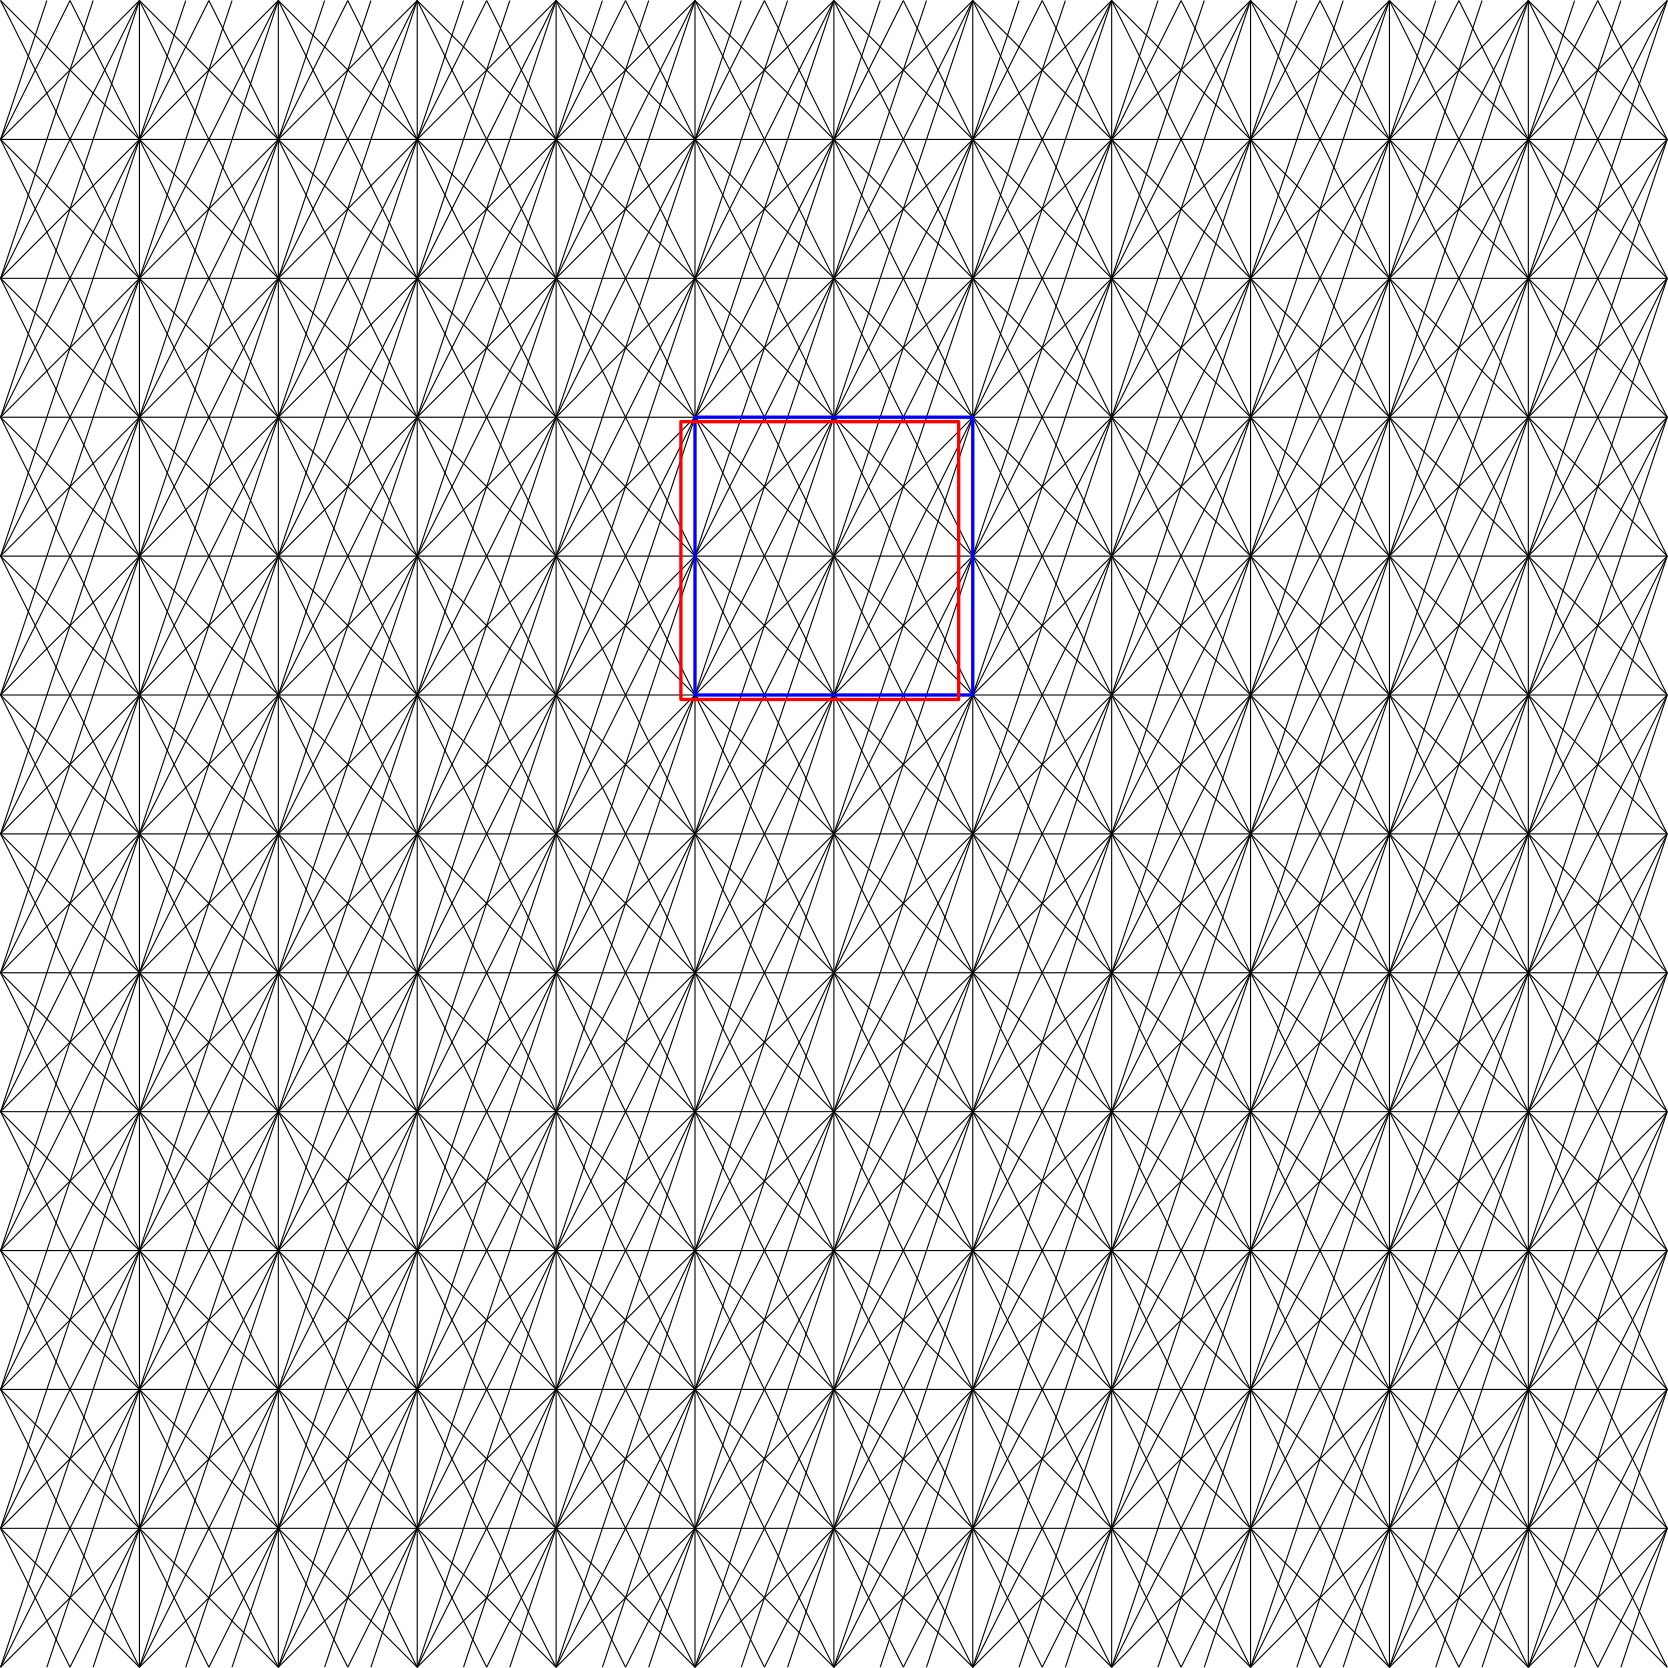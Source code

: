 <?xml version="1.0"?>
<!DOCTYPE ipe SYSTEM "ipe.dtd">
<ipe version="70218" creator="Ipe 7.2.26">
<info created="D:20240203125927" modified="D:20240214010306"/>
<ipestyle name="basic">
<symbol name="arrow/arc(spx)">
<path stroke="sym-stroke" fill="sym-stroke" pen="sym-pen">
0 0 m
-1 0.333 l
-1 -0.333 l
h
</path>
</symbol>
<symbol name="arrow/farc(spx)">
<path stroke="sym-stroke" fill="white" pen="sym-pen">
0 0 m
-1 0.333 l
-1 -0.333 l
h
</path>
</symbol>
<symbol name="arrow/ptarc(spx)">
<path stroke="sym-stroke" fill="sym-stroke" pen="sym-pen">
0 0 m
-1 0.333 l
-0.8 0 l
-1 -0.333 l
h
</path>
</symbol>
<symbol name="arrow/fptarc(spx)">
<path stroke="sym-stroke" fill="white" pen="sym-pen">
0 0 m
-1 0.333 l
-0.8 0 l
-1 -0.333 l
h
</path>
</symbol>
<symbol name="mark/circle(sx)" transformations="translations">
<path fill="sym-stroke">
0.6 0 0 0.6 0 0 e
0.4 0 0 0.4 0 0 e
</path>
</symbol>
<symbol name="mark/disk(sx)" transformations="translations">
<path fill="sym-stroke">
0.6 0 0 0.6 0 0 e
</path>
</symbol>
<symbol name="mark/fdisk(sfx)" transformations="translations">
<group>
<path fill="sym-fill">
0.5 0 0 0.5 0 0 e
</path>
<path fill="sym-stroke" fillrule="eofill">
0.6 0 0 0.6 0 0 e
0.4 0 0 0.4 0 0 e
</path>
</group>
</symbol>
<symbol name="mark/box(sx)" transformations="translations">
<path fill="sym-stroke" fillrule="eofill">
-0.6 -0.6 m
0.6 -0.6 l
0.6 0.6 l
-0.6 0.6 l
h
-0.4 -0.4 m
0.4 -0.4 l
0.4 0.4 l
-0.4 0.4 l
h
</path>
</symbol>
<symbol name="mark/square(sx)" transformations="translations">
<path fill="sym-stroke">
-0.6 -0.6 m
0.6 -0.6 l
0.6 0.6 l
-0.6 0.6 l
h
</path>
</symbol>
<symbol name="mark/fsquare(sfx)" transformations="translations">
<group>
<path fill="sym-fill">
-0.5 -0.5 m
0.5 -0.5 l
0.5 0.5 l
-0.5 0.5 l
h
</path>
<path fill="sym-stroke" fillrule="eofill">
-0.6 -0.6 m
0.6 -0.6 l
0.6 0.6 l
-0.6 0.6 l
h
-0.4 -0.4 m
0.4 -0.4 l
0.4 0.4 l
-0.4 0.4 l
h
</path>
</group>
</symbol>
<symbol name="mark/cross(sx)" transformations="translations">
<group>
<path fill="sym-stroke">
-0.43 -0.57 m
0.57 0.43 l
0.43 0.57 l
-0.57 -0.43 l
h
</path>
<path fill="sym-stroke">
-0.43 0.57 m
0.57 -0.43 l
0.43 -0.57 l
-0.57 0.43 l
h
</path>
</group>
</symbol>
<symbol name="arrow/fnormal(spx)">
<path stroke="sym-stroke" fill="white" pen="sym-pen">
0 0 m
-1 0.333 l
-1 -0.333 l
h
</path>
</symbol>
<symbol name="arrow/pointed(spx)">
<path stroke="sym-stroke" fill="sym-stroke" pen="sym-pen">
0 0 m
-1 0.333 l
-0.8 0 l
-1 -0.333 l
h
</path>
</symbol>
<symbol name="arrow/fpointed(spx)">
<path stroke="sym-stroke" fill="white" pen="sym-pen">
0 0 m
-1 0.333 l
-0.8 0 l
-1 -0.333 l
h
</path>
</symbol>
<symbol name="arrow/linear(spx)">
<path stroke="sym-stroke" pen="sym-pen">
-1 0.333 m
0 0 l
-1 -0.333 l
</path>
</symbol>
<symbol name="arrow/fdouble(spx)">
<path stroke="sym-stroke" fill="white" pen="sym-pen">
0 0 m
-1 0.333 l
-1 -0.333 l
h
-1 0 m
-2 0.333 l
-2 -0.333 l
h
</path>
</symbol>
<symbol name="arrow/double(spx)">
<path stroke="sym-stroke" fill="sym-stroke" pen="sym-pen">
0 0 m
-1 0.333 l
-1 -0.333 l
h
-1 0 m
-2 0.333 l
-2 -0.333 l
h
</path>
</symbol>
<symbol name="arrow/mid-normal(spx)">
<path stroke="sym-stroke" fill="sym-stroke" pen="sym-pen">
0.5 0 m
-0.5 0.333 l
-0.5 -0.333 l
h
</path>
</symbol>
<symbol name="arrow/mid-fnormal(spx)">
<path stroke="sym-stroke" fill="white" pen="sym-pen">
0.5 0 m
-0.5 0.333 l
-0.5 -0.333 l
h
</path>
</symbol>
<symbol name="arrow/mid-pointed(spx)">
<path stroke="sym-stroke" fill="sym-stroke" pen="sym-pen">
0.5 0 m
-0.5 0.333 l
-0.3 0 l
-0.5 -0.333 l
h
</path>
</symbol>
<symbol name="arrow/mid-fpointed(spx)">
<path stroke="sym-stroke" fill="white" pen="sym-pen">
0.5 0 m
-0.5 0.333 l
-0.3 0 l
-0.5 -0.333 l
h
</path>
</symbol>
<symbol name="arrow/mid-double(spx)">
<path stroke="sym-stroke" fill="sym-stroke" pen="sym-pen">
1 0 m
0 0.333 l
0 -0.333 l
h
0 0 m
-1 0.333 l
-1 -0.333 l
h
</path>
</symbol>
<symbol name="arrow/mid-fdouble(spx)">
<path stroke="sym-stroke" fill="white" pen="sym-pen">
1 0 m
0 0.333 l
0 -0.333 l
h
0 0 m
-1 0.333 l
-1 -0.333 l
h
</path>
</symbol>
<anglesize name="22.5 deg" value="22.5"/>
<anglesize name="30 deg" value="30"/>
<anglesize name="45 deg" value="45"/>
<anglesize name="60 deg" value="60"/>
<anglesize name="90 deg" value="90"/>
<arrowsize name="large" value="10"/>
<arrowsize name="small" value="5"/>
<arrowsize name="tiny" value="3"/>
<color name="blue" value="0 0 1"/>
<color name="brown" value="0.647 0.165 0.165"/>
<color name="darkblue" value="0 0 0.545"/>
<color name="darkcyan" value="0 0.545 0.545"/>
<color name="darkgray" value="0.663"/>
<color name="darkgreen" value="0 0.392 0"/>
<color name="darkmagenta" value="0.545 0 0.545"/>
<color name="darkorange" value="1 0.549 0"/>
<color name="darkred" value="0.545 0 0"/>
<color name="gold" value="1 0.843 0"/>
<color name="gray" value="0.745"/>
<color name="green" value="0 1 0"/>
<color name="lightblue" value="0.678 0.847 0.902"/>
<color name="lightcyan" value="0.878 1 1"/>
<color name="lightgray" value="0.827"/>
<color name="lightgreen" value="0.565 0.933 0.565"/>
<color name="lightyellow" value="1 1 0.878"/>
<color name="navy" value="0 0 0.502"/>
<color name="orange" value="1 0.647 0"/>
<color name="pink" value="1 0.753 0.796"/>
<color name="purple" value="0.627 0.125 0.941"/>
<color name="red" value="1 0 0"/>
<color name="seagreen" value="0.18 0.545 0.341"/>
<color name="turquoise" value="0.251 0.878 0.816"/>
<color name="violet" value="0.933 0.51 0.933"/>
<color name="yellow" value="1 1 0"/>
<dashstyle name="dash dot dotted" value="[4 2 1 2 1 2] 0"/>
<dashstyle name="dash dotted" value="[4 2 1 2] 0"/>
<dashstyle name="dashed" value="[4] 0"/>
<dashstyle name="dotted" value="[1 3] 0"/>
<gridsize name="10 pts (~3.5 mm)" value="10"/>
<gridsize name="14 pts (~5 mm)" value="14"/>
<gridsize name="16 pts (~6 mm)" value="16"/>
<gridsize name="20 pts (~7 mm)" value="20"/>
<gridsize name="28 pts (~10 mm)" value="28"/>
<gridsize name="32 pts (~12 mm)" value="32"/>
<gridsize name="4 pts" value="4"/>
<gridsize name="56 pts (~20 mm)" value="56"/>
<gridsize name="8 pts (~3 mm)" value="8"/>
<opacity name="10%" value="0.1"/>
<opacity name="30%" value="0.3"/>
<opacity name="50%" value="0.5"/>
<opacity name="75%" value="0.75"/>
<pen name="fat" value="1.2"/>
<pen name="heavier" value="0.8"/>
<pen name="ultrafat" value="2"/>
<symbolsize name="large" value="5"/>
<symbolsize name="small" value="2"/>
<symbolsize name="tiny" value="1.1"/>
<textsize name="Huge" value="\Huge"/>
<textsize name="LARGE" value="\LARGE"/>
<textsize name="Large" value="\Large"/>
<textsize name="footnote" value="\footnotesize"/>
<textsize name="huge" value="\huge"/>
<textsize name="large" value="\large"/>
<textsize name="script" value="\scriptsize"/>
<textsize name="small" value="\small"/>
<textsize name="tiny" value="\tiny"/>
<textstyle name="center" begin="\begin{center}" end="\end{center}"/>
<textstyle name="item" begin="\begin{itemize}\item{}" end="\end{itemize}"/>
<textstyle name="itemize" begin="\begin{itemize}" end="\end{itemize}"/>
<preamble>area = 1/35</preamble>
<layout paper="600 600" origin="0 0" frame="600 600"/>
<tiling name="falling" angle="-60" step="4" width="1"/>
<tiling name="rising" angle="30" step="4" width="1"/>
</ipestyle>
<page>
<layer name="bundle_0"/>
<layer name="bundle_1"/>
<layer name="bundle_2"/>
<layer name="bundle_3"/>
<layer name="bundle_4"/>
<layer name="bundle_5"/>
<layer name="bundle_6"/>
<view layers="bundle_0 bundle_1 bundle_2 bundle_3 bundle_4 bundle_5 bundle_6" active="bundle_0"/>
<path layer="bundle_0" stroke="0">
0 50 m
25 0 l
</path>
<path stroke="0">
0 100 m
50 0 l
</path>
<path stroke="0">
0 150 m
75 0 l
</path>
<path stroke="0">
0 200 m
100 0 l
</path>
<path stroke="0">
0 250 m
125 0 l
</path>
<path stroke="0">
0 300 m
150 0 l
</path>
<path stroke="0">
0 350 m
175 0 l
</path>
<path stroke="0">
0 400 m
200 0 l
</path>
<path stroke="0">
0 450 m
225 0 l
</path>
<path stroke="0">
0 500 m
250 0 l
</path>
<path stroke="0">
0 550 m
275 0 l
</path>
<path stroke="0">
0 600 m
300 0 l
</path>
<path stroke="0">
25 600 m
325 0 l
</path>
<path stroke="0">
50 600 m
350 0 l
</path>
<path stroke="0">
75 600 m
375 0 l
</path>
<path stroke="0">
100 600 m
400 0 l
</path>
<path stroke="0">
125 600 m
425 0 l
</path>
<path stroke="0">
150 600 m
450 0 l
</path>
<path stroke="0">
175 600 m
475 0 l
</path>
<path stroke="0">
200 600 m
500 0 l
</path>
<path stroke="0">
225 600 m
525 0 l
</path>
<path stroke="0">
250 600 m
550 0 l
</path>
<path stroke="0">
275 600 m
575 0 l
</path>
<path stroke="0">
300 600 m
600 0 l
</path>
<path stroke="0">
325 600 m
600 50 l
</path>
<path stroke="0">
350 600 m
600 100 l
</path>
<path stroke="0">
375 600 m
600 150 l
</path>
<path stroke="0">
400 600 m
600 200 l
</path>
<path stroke="0">
425 600 m
600 250 l
</path>
<path stroke="0">
450 600 m
600 300 l
</path>
<path stroke="0">
475 600 m
600 350 l
</path>
<path stroke="0">
500 600 m
600 400 l
</path>
<path stroke="0">
525 600 m
600 450 l
</path>
<path stroke="0">
550 600 m
600 500 l
</path>
<path stroke="0">
575 600 m
600 550 l
</path>
<path layer="bundle_1" stroke="0">
0 50 m
50 0 l
</path>
<path stroke="0">
0 100 m
100 0 l
</path>
<path stroke="0">
0 150 m
150 0 l
</path>
<path stroke="0">
0 200 m
200 0 l
</path>
<path stroke="0">
0 250 m
250 0 l
</path>
<path stroke="0">
0 300 m
300 0 l
</path>
<path stroke="0">
0 350 m
350 0 l
</path>
<path stroke="0">
0 400 m
400 0 l
</path>
<path stroke="0">
0 450 m
450 0 l
</path>
<path stroke="0">
0 500 m
500 0 l
</path>
<path stroke="0">
0 550 m
550 0 l
</path>
<path stroke="0">
0 600 m
600 0 l
</path>
<path stroke="0">
50 600 m
600 50 l
</path>
<path stroke="0">
100 600 m
600 100 l
</path>
<path stroke="0">
150 600 m
600 150 l
</path>
<path stroke="0">
200 600 m
600 200 l
</path>
<path stroke="0">
250 600 m
600 250 l
</path>
<path stroke="0">
300 600 m
600 300 l
</path>
<path stroke="0">
350 600 m
600 350 l
</path>
<path stroke="0">
400 600 m
600 400 l
</path>
<path stroke="0">
450 600 m
600 450 l
</path>
<path stroke="0">
500 600 m
600 500 l
</path>
<path stroke="0">
550 600 m
600 550 l
</path>
<path layer="bundle_2" stroke="0">
0 50 m
600 50 l
</path>
<path stroke="0">
0 100 m
600 100 l
</path>
<path stroke="0">
0 150 m
600 150 l
</path>
<path stroke="0">
0 200 m
600 200 l
</path>
<path stroke="0">
0 250 m
600 250 l
</path>
<path stroke="0">
0 300 m
600 300 l
</path>
<path stroke="0">
0 350 m
600 350 l
</path>
<path stroke="0">
0 400 m
600 400 l
</path>
<path stroke="0">
0 450 m
600 450 l
</path>
<path stroke="0">
0 500 m
600 500 l
</path>
<path stroke="0">
0 550 m
600 550 l
</path>
<path layer="bundle_3" stroke="0">
550 0 m
600 50 l
</path>
<path stroke="0">
500 0 m
600 100 l
</path>
<path stroke="0">
450 0 m
600 150 l
</path>
<path stroke="0">
400 0 m
600 200 l
</path>
<path stroke="0">
350 0 m
600 250 l
</path>
<path stroke="0">
300 0 m
600 300 l
</path>
<path stroke="0">
250 0 m
600 350 l
</path>
<path stroke="0">
200 0 m
600 400 l
</path>
<path stroke="0">
150 0 m
600 450 l
</path>
<path stroke="0">
100 0 m
600 500 l
</path>
<path stroke="0">
50 0 m
600 550 l
</path>
<path stroke="0">
0 0 m
600 600 l
</path>
<path stroke="0">
0 50 m
550 600 l
</path>
<path stroke="0">
0 100 m
500 600 l
</path>
<path stroke="0">
0 150 m
450 600 l
</path>
<path stroke="0">
0 200 m
400 600 l
</path>
<path stroke="0">
0 250 m
350 600 l
</path>
<path stroke="0">
0 300 m
300 600 l
</path>
<path stroke="0">
0 350 m
250 600 l
</path>
<path stroke="0">
0 400 m
200 600 l
</path>
<path stroke="0">
0 450 m
150 600 l
</path>
<path stroke="0">
0 500 m
100 600 l
</path>
<path stroke="0">
0 550 m
50 600 l
</path>
<path layer="bundle_4" stroke="0">
575 0 m
600 50 l
</path>
<path stroke="0">
550 0 m
600 100 l
</path>
<path stroke="0">
525 0 m
600 150 l
</path>
<path stroke="0">
500 0 m
600 200 l
</path>
<path stroke="0">
475 0 m
600 250 l
</path>
<path stroke="0">
450 0 m
600 300 l
</path>
<path stroke="0">
425 0 m
600 350 l
</path>
<path stroke="0">
400 0 m
600 400 l
</path>
<path stroke="0">
375 0 m
600 450 l
</path>
<path stroke="0">
350 0 m
600 500 l
</path>
<path stroke="0">
325 0 m
600 550 l
</path>
<path stroke="0">
300 0 m
600 600 l
</path>
<path stroke="0">
275 0 m
575 600 l
</path>
<path stroke="0">
250 0 m
550 600 l
</path>
<path stroke="0">
225 0 m
525 600 l
</path>
<path stroke="0">
200 0 m
500 600 l
</path>
<path stroke="0">
175 0 m
475 600 l
</path>
<path stroke="0">
150 0 m
450 600 l
</path>
<path stroke="0">
125 0 m
425 600 l
</path>
<path stroke="0">
100 0 m
400 600 l
</path>
<path stroke="0">
75 0 m
375 600 l
</path>
<path stroke="0">
50 0 m
350 600 l
</path>
<path stroke="0">
25 0 m
325 600 l
</path>
<path stroke="0">
0 0 m
300 600 l
</path>
<path stroke="0">
0 50 m
275 600 l
</path>
<path stroke="0">
0 100 m
250 600 l
</path>
<path stroke="0">
0 150 m
225 600 l
</path>
<path stroke="0">
0 200 m
200 600 l
</path>
<path stroke="0">
0 250 m
175 600 l
</path>
<path stroke="0">
0 300 m
150 600 l
</path>
<path stroke="0">
0 350 m
125 600 l
</path>
<path stroke="0">
0 400 m
100 600 l
</path>
<path stroke="0">
0 450 m
75 600 l
</path>
<path stroke="0">
0 500 m
50 600 l
</path>
<path stroke="0">
0 550 m
25 600 l
</path>
<path layer="bundle_5" stroke="0">
583.333 0 m
600 50 l
</path>
<path stroke="0">
566.667 0 m
600 100 l
</path>
<path stroke="0">
550 0 m
600 150 l
</path>
<path stroke="0">
533.333 0 m
600 200 l
</path>
<path stroke="0">
516.667 0 m
600 250 l
</path>
<path stroke="0">
500 0 m
600 300 l
</path>
<path stroke="0">
483.333 0 m
600 350 l
</path>
<path stroke="0">
466.667 0 m
600 400 l
</path>
<path stroke="0">
450 0 m
600 450 l
</path>
<path stroke="0">
433.333 0 m
600 500 l
</path>
<path stroke="0">
416.667 0 m
600 550 l
</path>
<path stroke="0">
400 0 m
600 600 l
</path>
<path stroke="0">
383.333 0 m
583.333 600 l
</path>
<path stroke="0">
366.667 0 m
566.667 600 l
</path>
<path stroke="0">
350 0 m
550 600 l
</path>
<path stroke="0">
333.333 0 m
533.333 600 l
</path>
<path stroke="0">
316.667 0 m
516.667 600 l
</path>
<path stroke="0">
300 0 m
500 600 l
</path>
<path stroke="0">
283.333 0 m
483.333 600 l
</path>
<path stroke="0">
266.667 0 m
466.667 600 l
</path>
<path stroke="0">
250 0 m
450 600 l
</path>
<path stroke="0">
233.333 0 m
433.333 600 l
</path>
<path stroke="0">
216.667 0 m
416.667 600 l
</path>
<path stroke="0">
200 0 m
400 600 l
</path>
<path stroke="0">
183.333 0 m
383.333 600 l
</path>
<path stroke="0">
166.667 0 m
366.667 600 l
</path>
<path stroke="0">
150 0 m
350 600 l
</path>
<path stroke="0">
133.333 0 m
333.333 600 l
</path>
<path stroke="0">
116.667 0 m
316.667 600 l
</path>
<path stroke="0">
100 0 m
300 600 l
</path>
<path stroke="0">
83.3333 0 m
283.333 600 l
</path>
<path stroke="0">
66.6667 0 m
266.667 600 l
</path>
<path stroke="0">
50 0 m
250 600 l
</path>
<path stroke="0">
33.3333 0 m
233.333 600 l
</path>
<path stroke="0">
16.6667 0 m
216.667 600 l
</path>
<path stroke="0">
0 0 m
200 600 l
</path>
<path stroke="0">
0 50 m
183.333 600 l
</path>
<path stroke="0">
0 100 m
166.667 600 l
</path>
<path stroke="0">
0 150 m
150 600 l
</path>
<path stroke="0">
0 200 m
133.333 600 l
</path>
<path stroke="0">
0 250 m
116.667 600 l
</path>
<path stroke="0">
0 300 m
100 600 l
</path>
<path stroke="0">
0 350 m
83.3333 600 l
</path>
<path stroke="0">
0 400 m
66.6667 600 l
</path>
<path stroke="0">
0 450 m
50 600 l
</path>
<path stroke="0">
0 500 m
33.3333 600 l
</path>
<path stroke="0">
0 550 m
16.6667 600 l
</path>
<path layer="bundle_6" stroke="0">
50 0 m
50 600 l
</path>
<path stroke="0">
100 0 m
100 600 l
</path>
<path stroke="0">
150 0 m
150 600 l
</path>
<path stroke="0">
200 0 m
200 600 l
</path>
<path stroke="0">
250 0 m
250 600 l
</path>
<path stroke="0">
300 0 m
300 600 l
</path>
<path stroke="0">
350 0 m
350 600 l
</path>
<path stroke="0">
400 0 m
400 600 l
</path>
<path stroke="0">
450 0 m
450 600 l
</path>
<path stroke="0">
500 0 m
500 600 l
</path>
<path stroke="0">
550 0 m
550 600 l
</path>
<path layer="bundle_0" stroke="blue" pen="fat">
250 450 m
250 350.001 l
349.999 349.998 l
350 450 l
h
</path>
<path matrix="1 0 0 1 -5.0753 -1.60117" stroke="red" pen="fat">
250 450 m
250 350.001 l
349.999 349.998 l
350 450 l
h
</path>
</page>
</ipe>
